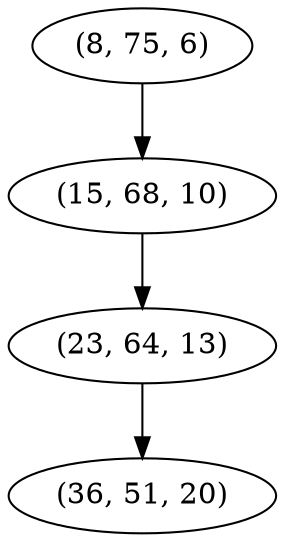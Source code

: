 digraph tree {
    "(8, 75, 6)";
    "(15, 68, 10)";
    "(23, 64, 13)";
    "(36, 51, 20)";
    "(8, 75, 6)" -> "(15, 68, 10)";
    "(15, 68, 10)" -> "(23, 64, 13)";
    "(23, 64, 13)" -> "(36, 51, 20)";
}
